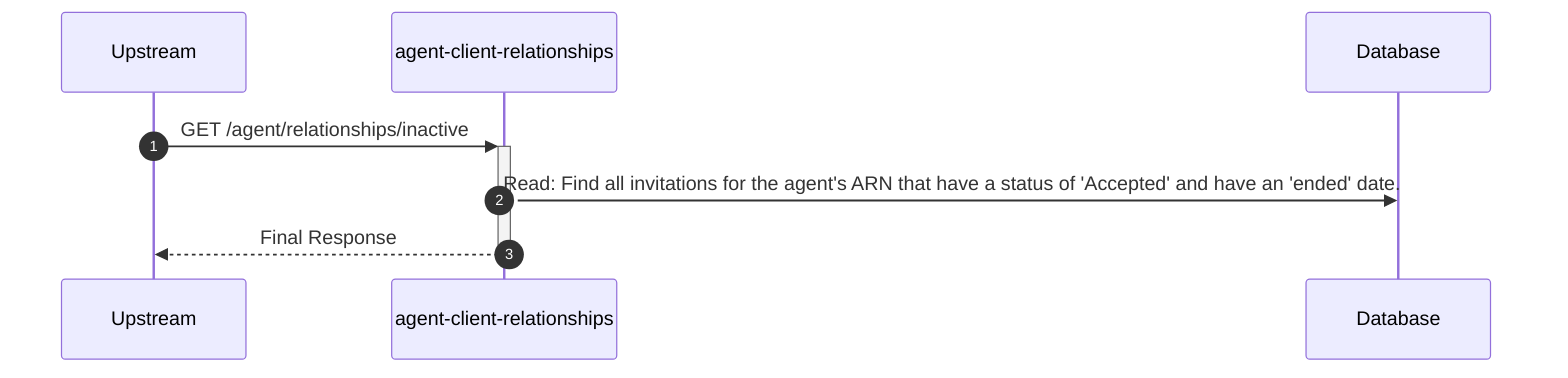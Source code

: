 sequenceDiagram
    autonumber
    participant Upstream
    participant agent-client-relationships
    participant Database

    Upstream->>+agent-client-relationships: GET /agent/relationships/inactive
    agent-client-relationships->>Database: Read: Find all invitations for the agent's ARN that have a status of 'Accepted' and have an 'ended' date.
    agent-client-relationships-->>-Upstream: Final Response